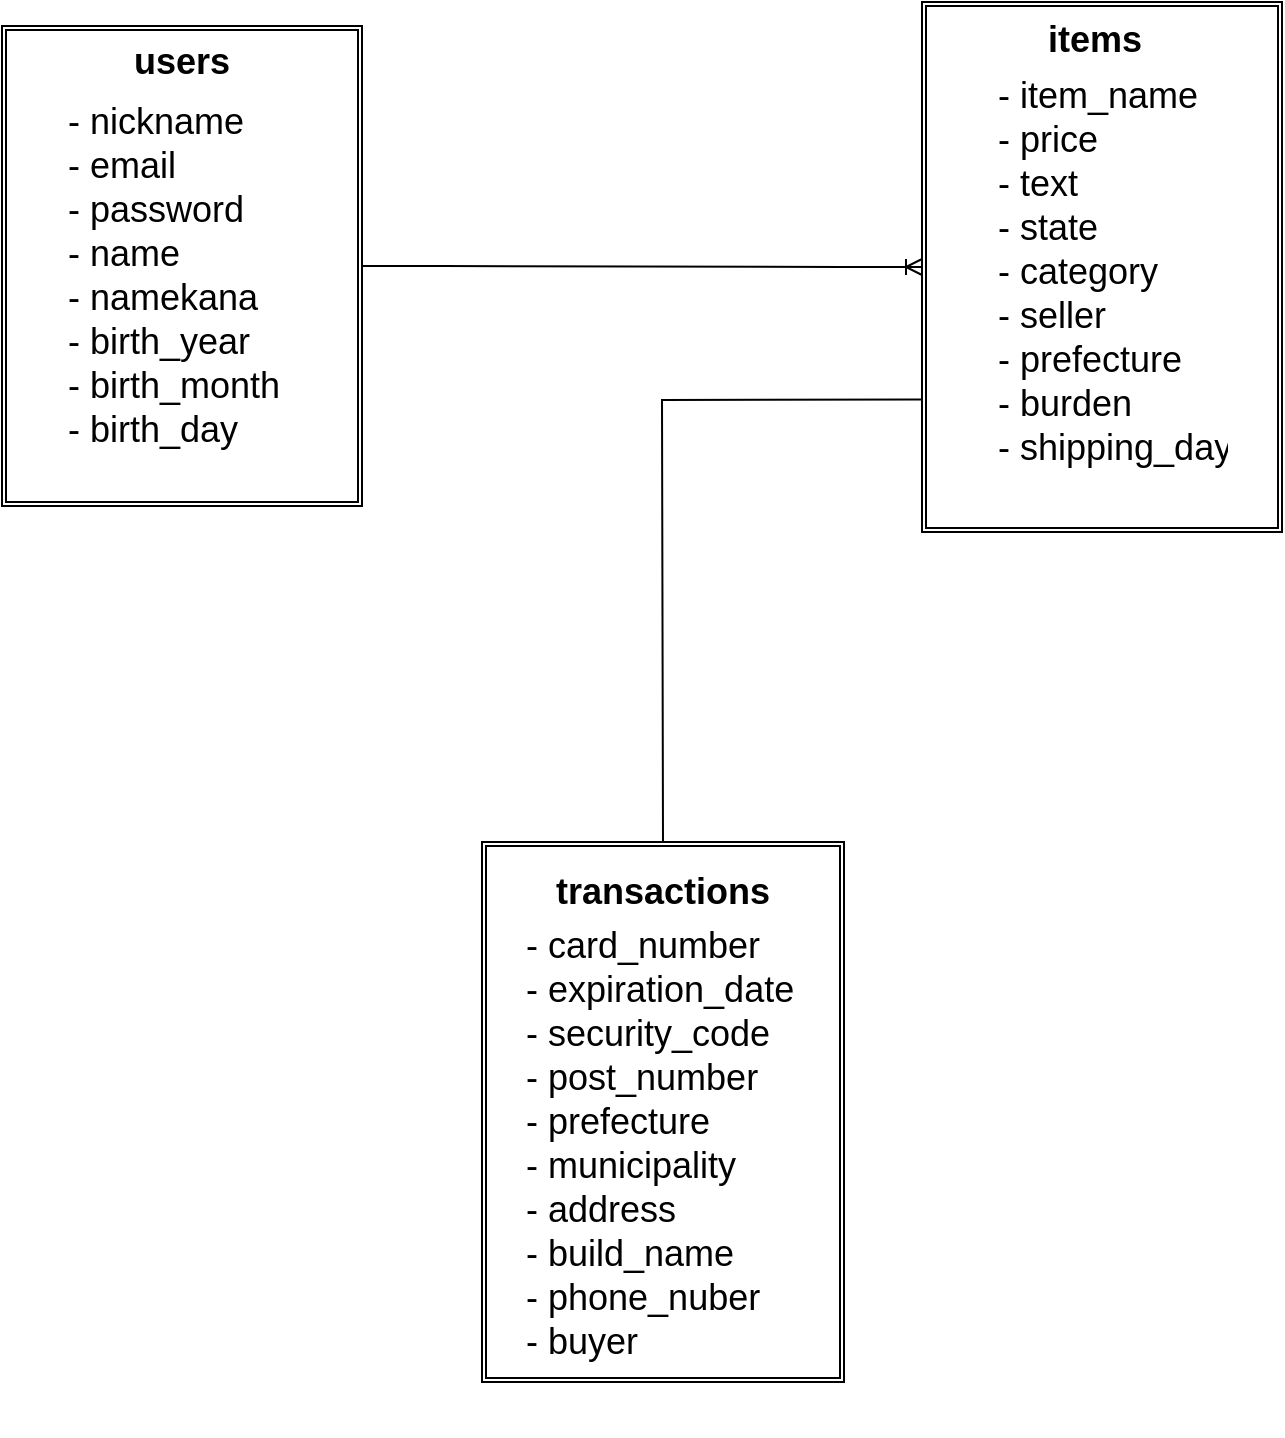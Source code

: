 <mxfile version="13.6.5">
    <diagram id="tNp1ZOOK9qRsVo7kVlMG" name="ページ1">
        <mxGraphModel dx="364" dy="495" grid="1" gridSize="10" guides="1" tooltips="1" connect="1" arrows="1" fold="1" page="1" pageScale="1" pageWidth="827" pageHeight="1169" math="0" shadow="0">
            <root>
                <mxCell id="0"/>
                <mxCell id="1" parent="0"/>
                <mxCell id="3" value="" style="shape=ext;double=1;rounded=0;whiteSpace=wrap;html=1;" parent="1" vertex="1">
                    <mxGeometry x="100" y="162" width="180" height="240" as="geometry"/>
                </mxCell>
                <mxCell id="4" value="" style="shape=ext;double=1;rounded=0;whiteSpace=wrap;html=1;" parent="1" vertex="1">
                    <mxGeometry x="560" y="150" width="180" height="265" as="geometry"/>
                </mxCell>
                <mxCell id="5" value="" style="shape=ext;double=1;rounded=0;whiteSpace=wrap;html=1;" parent="1" vertex="1">
                    <mxGeometry x="340" y="570" width="181" height="270" as="geometry"/>
                </mxCell>
                <mxCell id="10" value="users" style="text;strokeColor=none;fillColor=none;align=left;verticalAlign=top;spacingLeft=4;spacingRight=4;overflow=hidden;rotatable=0;points=[[0,0.5],[1,0.5]];portConstraint=eastwest;fontSize=18;fontStyle=1" parent="1" vertex="1">
                    <mxGeometry x="160" y="162" width="60" height="26" as="geometry"/>
                </mxCell>
                <mxCell id="11" value="- nickname&#10;- email&#10;- password&#10;- name&#10;- namekana &#10;- birth_year&#10;- birth_month&#10;- birth_day" style="text;strokeColor=none;fillColor=none;align=left;verticalAlign=top;spacingLeft=4;spacingRight=4;overflow=hidden;rotatable=0;points=[[0,0.5],[1,0.5]];portConstraint=eastwest;fontSize=18;" parent="1" vertex="1">
                    <mxGeometry x="127" y="192" width="126" height="190" as="geometry"/>
                </mxCell>
                <mxCell id="12" value="- item_name&#10;- price&#10;- text&#10;- state&#10;- category &#10;- seller&#10;- prefecture&#10;- burden&#10;- shipping_day" style="text;strokeColor=none;fillColor=none;align=left;verticalAlign=top;spacingLeft=4;spacingRight=4;overflow=hidden;rotatable=0;points=[[0,0.5],[1,0.5]];portConstraint=eastwest;fontSize=18;" parent="1" vertex="1">
                    <mxGeometry x="592" y="179" width="126" height="206" as="geometry"/>
                </mxCell>
                <mxCell id="13" value="items" style="text;strokeColor=none;fillColor=none;align=left;verticalAlign=top;spacingLeft=4;spacingRight=4;overflow=hidden;rotatable=0;points=[[0,0.5],[1,0.5]];portConstraint=eastwest;fontSize=18;fontStyle=1" parent="1" vertex="1">
                    <mxGeometry x="617" y="151" width="60" height="26" as="geometry"/>
                </mxCell>
                <mxCell id="14" value="transactions" style="text;strokeColor=none;fillColor=none;align=left;verticalAlign=top;spacingLeft=4;spacingRight=4;overflow=hidden;rotatable=0;points=[[0,0.5],[1,0.5]];portConstraint=eastwest;fontSize=18;fontStyle=1" parent="1" vertex="1">
                    <mxGeometry x="371" y="577" width="120" height="30" as="geometry"/>
                </mxCell>
                <mxCell id="15" value="- card_number&#10;- expiration_date&#10;- security_code&#10;- post_number&#10;- prefecture&#10;- municipality&#10;- address&#10;- build_name&#10;- phone_nuber&#10;- buyer" style="text;strokeColor=none;fillColor=none;align=left;verticalAlign=top;spacingLeft=4;spacingRight=4;overflow=hidden;rotatable=0;points=[[0,0.5],[1,0.5]];portConstraint=eastwest;fontSize=18;" parent="1" vertex="1">
                    <mxGeometry x="356" y="604" width="149" height="260" as="geometry"/>
                </mxCell>
                <mxCell id="18" value="" style="edgeStyle=entityRelationEdgeStyle;fontSize=12;html=1;endArrow=ERoneToMany;entryX=0;entryY=0.5;entryDx=0;entryDy=0;" parent="1" source="3" target="4" edge="1">
                    <mxGeometry width="100" height="100" relative="1" as="geometry">
                        <mxPoint x="360" y="440" as="sourcePoint"/>
                        <mxPoint x="460" y="340" as="targetPoint"/>
                    </mxGeometry>
                </mxCell>
                <mxCell id="20" value="" style="endArrow=none;html=1;rounded=0;fontSize=18;entryX=0;entryY=0.75;entryDx=0;entryDy=0;exitX=0.5;exitY=0;exitDx=0;exitDy=0;" parent="1" source="5" target="4" edge="1">
                    <mxGeometry relative="1" as="geometry">
                        <mxPoint x="330" y="420" as="sourcePoint"/>
                        <mxPoint x="490" y="420" as="targetPoint"/>
                        <Array as="points">
                            <mxPoint x="430" y="349"/>
                        </Array>
                    </mxGeometry>
                </mxCell>
            </root>
        </mxGraphModel>
    </diagram>
</mxfile>